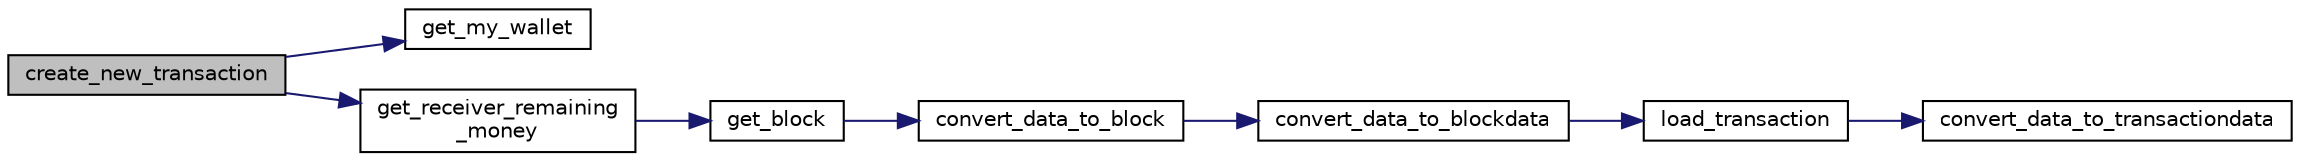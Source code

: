 digraph "create_new_transaction"
{
 // LATEX_PDF_SIZE
  edge [fontname="Helvetica",fontsize="10",labelfontname="Helvetica",labelfontsize="10"];
  node [fontname="Helvetica",fontsize="10",shape=record];
  rankdir="LR";
  Node1 [label="create_new_transaction",height=0.2,width=0.4,color="black", fillcolor="grey75", style="filled", fontcolor="black",tooltip=" "];
  Node1 -> Node2 [color="midnightblue",fontsize="10",style="solid",fontname="Helvetica"];
  Node2 [label="get_my_wallet",height=0.2,width=0.4,color="black", fillcolor="white", style="filled",URL="$wallet_8h.html#a993fb7ec0c86c7a2d8ff68363e9f5304",tooltip="Get my wallet object."];
  Node1 -> Node3 [color="midnightblue",fontsize="10",style="solid",fontname="Helvetica"];
  Node3 [label="get_receiver_remaining\l_money",height=0.2,width=0.4,color="black", fillcolor="white", style="filled",URL="$blockchain__header_8h.html#a535ef7a9f8d2749d92cf31c98c6ac293",tooltip=" "];
  Node3 -> Node4 [color="midnightblue",fontsize="10",style="solid",fontname="Helvetica"];
  Node4 [label="get_block",height=0.2,width=0.4,color="black", fillcolor="white", style="filled",URL="$block_8h.html#a32140266e4b385f64860944a5edd0153",tooltip="Get a block object."];
  Node4 -> Node5 [color="midnightblue",fontsize="10",style="solid",fontname="Helvetica"];
  Node5 [label="convert_data_to_block",height=0.2,width=0.4,color="black", fillcolor="white", style="filled",URL="$block_8c.html#ada1355f8610cc450d7c8f662dc6a7aef",tooltip=" "];
  Node5 -> Node6 [color="midnightblue",fontsize="10",style="solid",fontname="Helvetica"];
  Node6 [label="convert_data_to_blockdata",height=0.2,width=0.4,color="black", fillcolor="white", style="filled",URL="$block_8c.html#afcda50ce8deb3b381aeb5b88689f919f",tooltip=" "];
  Node6 -> Node7 [color="midnightblue",fontsize="10",style="solid",fontname="Helvetica"];
  Node7 [label="load_transaction",height=0.2,width=0.4,color="black", fillcolor="white", style="filled",URL="$transaction_8h.html#a4f4e33641ff7466e848182ce420827b6",tooltip=" "];
  Node7 -> Node8 [color="midnightblue",fontsize="10",style="solid",fontname="Helvetica"];
  Node8 [label="convert_data_to_transactiondata",height=0.2,width=0.4,color="black", fillcolor="white", style="filled",URL="$transaction_8c.html#a8649ee7d98b5b34c64efa31e274f2534",tooltip=" "];
}
